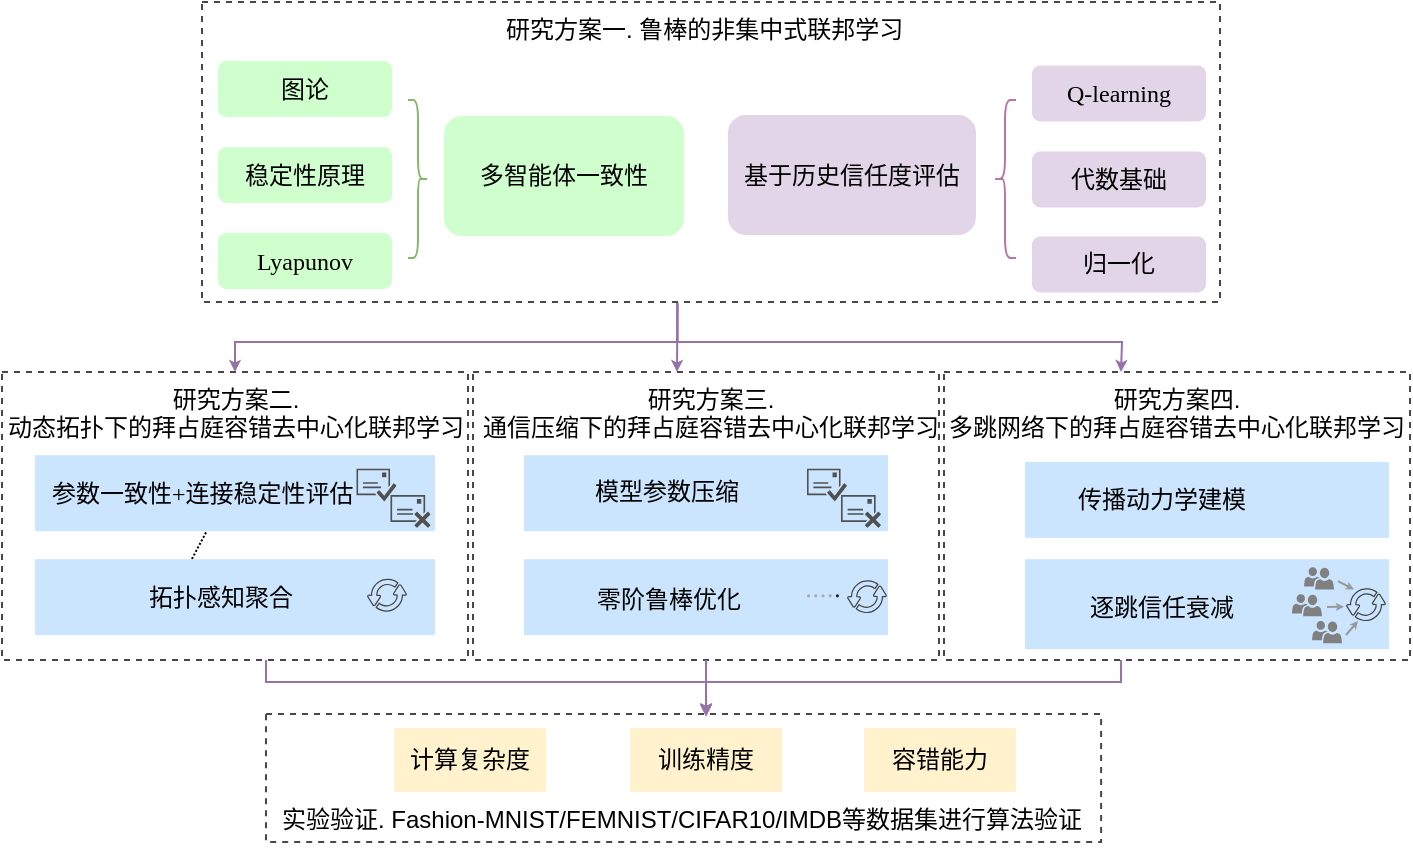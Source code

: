 <mxfile version="28.2.4">
  <diagram name="第 1 页" id="P3lEEP5_8HbprJanwuoM">
    <mxGraphModel dx="784" dy="1184" grid="0" gridSize="10" guides="1" tooltips="1" connect="1" arrows="1" fold="1" page="1" pageScale="1" pageWidth="827" pageHeight="1169" math="0" shadow="0">
      <root>
        <mxCell id="0" />
        <mxCell id="1" parent="0" />
        <mxCell id="M269BNOrMVONHkZ5oo1c-2" value="" style="rounded=0;whiteSpace=wrap;html=1;dashed=1;strokeColor=light-dark(#474747,#FFFFFF);" vertex="1" parent="1">
          <mxGeometry x="517" y="252" width="233" height="144" as="geometry" />
        </mxCell>
        <mxCell id="M269BNOrMVONHkZ5oo1c-1" value="" style="rounded=0;whiteSpace=wrap;html=1;dashed=1;strokeColor=light-dark(#474747,#FFFFFF);" vertex="1" parent="1">
          <mxGeometry x="281.5" y="252" width="233" height="144" as="geometry" />
        </mxCell>
        <mxCell id="21Fkpg5qVAJAVFTfusw3-31" value="" style="rounded=0;whiteSpace=wrap;html=1;dashed=1;strokeColor=light-dark(#474747,#FFFFFF);" parent="1" vertex="1">
          <mxGeometry x="46" y="252" width="233" height="144" as="geometry" />
        </mxCell>
        <mxCell id="21Fkpg5qVAJAVFTfusw3-55" value="" style="rounded=0;whiteSpace=wrap;html=1;dashed=1;strokeColor=light-dark(#474747,#FFFFFF);" parent="1" vertex="1">
          <mxGeometry x="178" y="423" width="417.55" height="64" as="geometry" />
        </mxCell>
        <mxCell id="4K6aIHyUYfTe9VF1dalO-156" style="rounded=0;orthogonalLoop=1;jettySize=auto;html=1;entryX=0.5;entryY=0;entryDx=0;entryDy=0;exitX=0.467;exitY=1.003;exitDx=0;exitDy=0;fillColor=#A680B8;strokeColor=#9673A7;endSize=3;edgeStyle=orthogonalEdgeStyle;exitPerimeter=0;" parent="1" source="21Fkpg5qVAJAVFTfusw3-15" target="21Fkpg5qVAJAVFTfusw3-31" edge="1">
          <mxGeometry relative="1" as="geometry" />
        </mxCell>
        <mxCell id="4K6aIHyUYfTe9VF1dalO-158" style="rounded=0;orthogonalLoop=1;jettySize=auto;html=1;exitX=0.467;exitY=1.005;exitDx=0;exitDy=0;entryX=0.5;entryY=0;entryDx=0;entryDy=0;fillColor=#A680B8;strokeColor=#9673A7;endSize=3;edgeStyle=orthogonalEdgeStyle;exitPerimeter=0;" parent="1" source="21Fkpg5qVAJAVFTfusw3-15" edge="1">
          <mxGeometry relative="1" as="geometry">
            <mxPoint x="605.5" y="252" as="targetPoint" />
          </mxGeometry>
        </mxCell>
        <mxCell id="4K6aIHyUYfTe9VF1dalO-159" style="edgeStyle=orthogonalEdgeStyle;rounded=0;orthogonalLoop=1;jettySize=auto;html=1;entryX=0.5;entryY=0;entryDx=0;entryDy=0;strokeColor=#9673A7;exitX=0.467;exitY=1.002;exitDx=0;exitDy=0;exitPerimeter=0;targetPerimeterSpacing=0;endSize=3;" parent="1" source="21Fkpg5qVAJAVFTfusw3-15" edge="1">
          <mxGeometry relative="1" as="geometry">
            <Array as="points">
              <mxPoint x="383" y="217" />
            </Array>
            <mxPoint x="383.5" y="252" as="targetPoint" />
          </mxGeometry>
        </mxCell>
        <mxCell id="21Fkpg5qVAJAVFTfusw3-15" value="" style="rounded=0;whiteSpace=wrap;html=1;dashed=1;strokeColor=light-dark(#474747,#FFFFFF);" parent="1" vertex="1">
          <mxGeometry x="146" y="67" width="509" height="150" as="geometry" />
        </mxCell>
        <mxCell id="21Fkpg5qVAJAVFTfusw3-3" value="多智能体一致性" style="rounded=1;whiteSpace=wrap;html=1;fillColor=light-dark(#CFFFCC,var(--ge-dark-color, #121212));strokeColor=none;" parent="1" vertex="1">
          <mxGeometry x="267" y="124" width="120" height="60" as="geometry" />
        </mxCell>
        <mxCell id="21Fkpg5qVAJAVFTfusw3-4" value="图论" style="rounded=1;whiteSpace=wrap;html=1;fillColor=light-dark(#CFFFCC,var(--ge-dark-color, #121212));strokeColor=none;fontFamily=Times New Roman;" parent="1" vertex="1">
          <mxGeometry x="154" y="96.5" width="87" height="28" as="geometry" />
        </mxCell>
        <mxCell id="21Fkpg5qVAJAVFTfusw3-5" value="稳定性原理" style="rounded=1;whiteSpace=wrap;html=1;fillColor=light-dark(#CFFFCC,var(--ge-dark-color, #121212));strokeColor=none;fontFamily=Times New Roman;" parent="1" vertex="1">
          <mxGeometry x="154" y="139.5" width="87" height="28" as="geometry" />
        </mxCell>
        <mxCell id="21Fkpg5qVAJAVFTfusw3-6" value="&lt;font face=&quot;Times New Roman&quot;&gt;Lyapunov&lt;/font&gt;" style="rounded=1;whiteSpace=wrap;html=1;fillColor=light-dark(#CFFFCC,var(--ge-dark-color, #121212));strokeColor=none;" parent="1" vertex="1">
          <mxGeometry x="154" y="182.5" width="87" height="28" as="geometry" />
        </mxCell>
        <mxCell id="21Fkpg5qVAJAVFTfusw3-8" value="" style="shape=curlyBracket;whiteSpace=wrap;html=1;rounded=1;flipH=1;labelPosition=right;verticalLabelPosition=middle;align=left;verticalAlign=middle;strokeColor=light-dark(#85B869,#FFFFFF);fontStyle=0" parent="1" vertex="1">
          <mxGeometry x="249" y="116" width="10" height="79" as="geometry" />
        </mxCell>
        <mxCell id="21Fkpg5qVAJAVFTfusw3-9" value="基于历史信任度评估" style="rounded=1;whiteSpace=wrap;html=1;fillColor=light-dark(#E1D5E7,var(--ge-dark-color, #121212));strokeColor=none;" parent="1" vertex="1">
          <mxGeometry x="409" y="123.5" width="124" height="60" as="geometry" />
        </mxCell>
        <mxCell id="21Fkpg5qVAJAVFTfusw3-10" value="" style="shape=curlyBracket;whiteSpace=wrap;html=1;rounded=1;labelPosition=left;verticalLabelPosition=middle;align=right;verticalAlign=middle;strokeColor=light-dark(#B875A0,#FFFFFF);" parent="1" vertex="1">
          <mxGeometry x="542" y="116" width="11" height="79" as="geometry" />
        </mxCell>
        <mxCell id="21Fkpg5qVAJAVFTfusw3-11" value="Q-learning" style="rounded=1;whiteSpace=wrap;html=1;fillColor=#E1D5E7;strokeColor=none;fontFamily=Times New Roman;" parent="1" vertex="1">
          <mxGeometry x="561" y="98.75" width="87" height="28" as="geometry" />
        </mxCell>
        <mxCell id="21Fkpg5qVAJAVFTfusw3-12" value="&lt;font style=&quot;color: rgb(0, 0, 0);&quot;&gt;代数基础&lt;/font&gt;" style="rounded=1;whiteSpace=wrap;html=1;fillColor=#E1D5E7;strokeColor=none;fontFamily=Times New Roman;" parent="1" vertex="1">
          <mxGeometry x="561" y="141.75" width="87" height="28" as="geometry" />
        </mxCell>
        <mxCell id="21Fkpg5qVAJAVFTfusw3-14" value="归一化" style="rounded=1;whiteSpace=wrap;html=1;fillColor=#E1D5E7;strokeColor=none;fontFamily=Times New Roman;" parent="1" vertex="1">
          <mxGeometry x="561" y="184.25" width="87" height="28" as="geometry" />
        </mxCell>
        <mxCell id="21Fkpg5qVAJAVFTfusw3-16" value="研究方案一. 鲁棒的非集中式联邦学习" style="text;whiteSpace=wrap;" parent="1" vertex="1">
          <mxGeometry x="296.3" y="67" width="203.5" height="25" as="geometry" />
        </mxCell>
        <mxCell id="21Fkpg5qVAJAVFTfusw3-34" value="" style="endArrow=none;dashed=1;html=1;dashPattern=1 1;strokeWidth=1;rounded=0;entryX=0.5;entryY=1;entryDx=0;entryDy=0;exitX=0.5;exitY=0;exitDx=0;exitDy=0;endSize=1;startSize=1;jumpSize=1;" parent="1" edge="1">
          <mxGeometry width="50" height="50" relative="1" as="geometry">
            <mxPoint x="133.5" y="359.6" as="sourcePoint" />
            <mxPoint x="160.5" y="308.6" as="targetPoint" />
          </mxGeometry>
        </mxCell>
        <mxCell id="21Fkpg5qVAJAVFTfusw3-37" value="研究方案二.&#xa;动态拓扑下的拜占庭容错去中心化联邦学习" style="text;whiteSpace=wrap;align=center;" parent="1" vertex="1">
          <mxGeometry x="47.5" y="252" width="230" height="38" as="geometry" />
        </mxCell>
        <mxCell id="21Fkpg5qVAJAVFTfusw3-44" value="研究方案三.&#xa;通信压缩下的拜占庭容错去中心化联邦学习" style="text;whiteSpace=wrap;align=center;" parent="1" vertex="1">
          <mxGeometry x="284.48" y="252" width="232.52" height="40" as="geometry" />
        </mxCell>
        <mxCell id="21Fkpg5qVAJAVFTfusw3-52" value="计算复杂度" style="rounded=0;whiteSpace=wrap;html=1;fillColor=#FFF2CC;strokeColor=none;" parent="1" vertex="1">
          <mxGeometry x="242.05" y="430" width="76" height="32" as="geometry" />
        </mxCell>
        <mxCell id="21Fkpg5qVAJAVFTfusw3-53" value="&lt;font style=&quot;color: rgb(0, 0, 0);&quot;&gt;容错能力&lt;/font&gt;" style="rounded=0;whiteSpace=wrap;html=1;fillColor=#FFF2CC;strokeColor=none;" parent="1" vertex="1">
          <mxGeometry x="477.05" y="430" width="76" height="32" as="geometry" />
        </mxCell>
        <mxCell id="21Fkpg5qVAJAVFTfusw3-54" value="训练精度" style="rounded=0;whiteSpace=wrap;html=1;fillColor=#FFF2CC;strokeColor=none;" parent="1" vertex="1">
          <mxGeometry x="360.05" y="430" width="76" height="32" as="geometry" />
        </mxCell>
        <mxCell id="21Fkpg5qVAJAVFTfusw3-56" value="实验验证. Fashion-MNIST/FEMNIST/CIFAR10/IMDB等数据集进行算法验证" style="text;whiteSpace=wrap;" parent="1" vertex="1">
          <mxGeometry x="184" y="462" width="445.64" height="27" as="geometry" />
        </mxCell>
        <mxCell id="4K6aIHyUYfTe9VF1dalO-3" value="研究方案四.&#xa;多跳网络下的拜占庭容错去中心化联邦学习" style="text;whiteSpace=wrap;align=center;" parent="1" vertex="1">
          <mxGeometry x="518" y="252" width="231" height="40" as="geometry" />
        </mxCell>
        <mxCell id="4K6aIHyUYfTe9VF1dalO-6" value="" style="rounded=0;whiteSpace=wrap;html=1;fillColor=light-dark(#CCE5FF,var(--ge-dark-color, #121212));strokeColor=none;fontFamily=Times New Roman;" parent="1" vertex="1">
          <mxGeometry x="307" y="293.6" width="182" height="38" as="geometry" />
        </mxCell>
        <mxCell id="4K6aIHyUYfTe9VF1dalO-7" value="" style="rounded=0;whiteSpace=wrap;html=1;fillColor=light-dark(#CCE5FF,var(--ge-dark-color, #121212));strokeColor=none;fontFamily=Times New Roman;" parent="1" vertex="1">
          <mxGeometry x="307" y="345.6" width="182" height="38" as="geometry" />
        </mxCell>
        <mxCell id="4K6aIHyUYfTe9VF1dalO-103" value="&lt;span style=&quot;color: rgb(0, 0, 0); font-family: &amp;quot;Times New Roman&amp;quot;; font-size: 12px; font-style: normal; font-variant-ligatures: normal; font-variant-caps: normal; font-weight: 400; letter-spacing: normal; orphans: 2; text-indent: 0px; text-transform: none; widows: 2; word-spacing: 0px; -webkit-text-stroke-width: 0px; white-space: normal; text-decoration-thickness: initial; text-decoration-style: initial; text-decoration-color: initial; float: none; display: inline !important;&quot;&gt;模型参数压缩&lt;/span&gt;" style="text;whiteSpace=wrap;html=1;fillColor=none;align=center;" parent="1" vertex="1">
          <mxGeometry x="334.35" y="298.25" width="89.4" height="26.25" as="geometry" />
        </mxCell>
        <mxCell id="4K6aIHyUYfTe9VF1dalO-104" value="&lt;span style=&quot;color: rgb(0, 0, 0); font-family: &amp;quot;Times New Roman&amp;quot;; font-size: 12px; font-style: normal; font-variant-ligatures: normal; font-variant-caps: normal; font-weight: 400; letter-spacing: normal; orphans: 2; text-indent: 0px; text-transform: none; widows: 2; word-spacing: 0px; -webkit-text-stroke-width: 0px; white-space: normal; text-decoration-thickness: initial; text-decoration-style: initial; text-decoration-color: initial; float: none; display: inline !important;&quot;&gt;零阶鲁棒优化&lt;/span&gt;" style="text;whiteSpace=wrap;html=1;align=center;" parent="1" vertex="1">
          <mxGeometry x="309.6" y="351.5" width="138.9" height="26.2" as="geometry" />
        </mxCell>
        <mxCell id="4K6aIHyUYfTe9VF1dalO-116" value="" style="html=1;verticalLabelPosition=bottom;labelBackgroundColor=#ffffff;verticalAlign=top;shadow=0;dashed=0;strokeWidth=1;shape=mxgraph.ios7ui.pageControl;fillColor=#222222;strokeColor=#aaaaaa;sketch=0;" parent="1" vertex="1">
          <mxGeometry x="448.5" y="361.4" width="16" height="5" as="geometry" />
        </mxCell>
        <mxCell id="4K6aIHyUYfTe9VF1dalO-123" value="" style="rounded=0;whiteSpace=wrap;html=1;fillColor=light-dark(#CCE5FF,var(--ge-dark-color, #121212));strokeColor=none;fontFamily=Times New Roman;" parent="1" vertex="1">
          <mxGeometry x="62.5" y="293.6" width="200" height="38" as="geometry" />
        </mxCell>
        <mxCell id="4K6aIHyUYfTe9VF1dalO-124" value="" style="rounded=0;whiteSpace=wrap;html=1;fillColor=light-dark(#CCE5FF,var(--ge-dark-color, #121212));strokeColor=none;fontFamily=Times New Roman;" parent="1" vertex="1">
          <mxGeometry x="62.5" y="345.6" width="200" height="38" as="geometry" />
        </mxCell>
        <mxCell id="4K6aIHyUYfTe9VF1dalO-125" value="" style="rounded=0;whiteSpace=wrap;html=1;fillColor=light-dark(#CCE5FF,var(--ge-dark-color, #121212));strokeColor=none;fontFamily=Times New Roman;" parent="1" vertex="1">
          <mxGeometry x="557.5" y="296.95" width="182" height="38" as="geometry" />
        </mxCell>
        <mxCell id="4K6aIHyUYfTe9VF1dalO-126" value="" style="rounded=0;whiteSpace=wrap;html=1;fillColor=light-dark(#CCE5FF,var(--ge-dark-color, #121212));strokeColor=none;fontFamily=Times New Roman;" parent="1" vertex="1">
          <mxGeometry x="557.5" y="345.6" width="182" height="45" as="geometry" />
        </mxCell>
        <mxCell id="4K6aIHyUYfTe9VF1dalO-127" value="&lt;span style=&quot;color: rgb(0, 0, 0); font-family: &amp;quot;Times New Roman&amp;quot;; font-size: 12px; font-style: normal; font-variant-ligatures: normal; font-variant-caps: normal; font-weight: 400; letter-spacing: normal; orphans: 2; text-align: center; text-indent: 0px; text-transform: none; widows: 2; word-spacing: 0px; -webkit-text-stroke-width: 0px; white-space: normal; text-decoration-thickness: initial; text-decoration-style: initial; text-decoration-color: initial; float: none; display: inline !important;&quot;&gt;参数一致性+连接稳定性评估&lt;/span&gt;" style="text;whiteSpace=wrap;html=1;fillColor=none;" parent="1" vertex="1">
          <mxGeometry x="68.55" y="298.9" width="159.95" height="27.4" as="geometry" />
        </mxCell>
        <mxCell id="4K6aIHyUYfTe9VF1dalO-128" value="&lt;span style=&quot;color: rgb(0, 0, 0); font-family: &amp;quot;Times New Roman&amp;quot;; font-size: 12px; font-style: normal; font-variant-ligatures: normal; font-variant-caps: normal; font-weight: 400; letter-spacing: normal; orphans: 2; text-indent: 0px; text-transform: none; widows: 2; word-spacing: 0px; -webkit-text-stroke-width: 0px; white-space: normal; text-decoration-thickness: initial; text-decoration-style: initial; text-decoration-color: initial; float: none; display: inline !important;&quot;&gt;拓扑感知聚合&lt;/span&gt;" style="text;whiteSpace=wrap;html=1;fillColor=none;align=center;" parent="1" vertex="1">
          <mxGeometry x="103" y="351.05" width="104.7" height="25.7" as="geometry" />
        </mxCell>
        <mxCell id="4K6aIHyUYfTe9VF1dalO-129" value="&lt;span style=&quot;color: rgb(0, 0, 0); font-family: &amp;quot;Times New Roman&amp;quot;; font-size: 12px; font-style: normal; font-variant-ligatures: normal; font-variant-caps: normal; font-weight: 400; letter-spacing: normal; orphans: 2; text-indent: 0px; text-transform: none; widows: 2; word-spacing: 0px; -webkit-text-stroke-width: 0px; white-space: normal; text-decoration-thickness: initial; text-decoration-style: initial; text-decoration-color: initial; float: none; display: inline !important;&quot;&gt;传播动力学建模&lt;/span&gt;" style="text;whiteSpace=wrap;html=1;fillColor=none;align=center;" parent="1" vertex="1">
          <mxGeometry x="574.94" y="302.25" width="102" height="26.4" as="geometry" />
        </mxCell>
        <mxCell id="4K6aIHyUYfTe9VF1dalO-131" value="&lt;div style=&quot;&quot;&gt;&lt;font face=&quot;Times New Roman&quot;&gt;逐跳信任衰减&lt;/font&gt;&lt;/div&gt;" style="text;whiteSpace=wrap;html=1;fillColor=none;align=center;" parent="1" vertex="1">
          <mxGeometry x="576.0" y="355.5" width="99.88" height="26.4" as="geometry" />
        </mxCell>
        <mxCell id="4K6aIHyUYfTe9VF1dalO-138" value="" style="shape=image;html=1;verticalAlign=top;verticalLabelPosition=bottom;labelBackgroundColor=#ffffff;imageAspect=0;aspect=fixed;image=https://cdn2.iconfinder.com/data/icons/competitive-strategy-and-corporate-training/512/736_Efficiency_management_processing_productivity_project_Business_Management-128.png;fillColor=#666666;" parent="1" vertex="1">
          <mxGeometry x="704" y="304.95" width="21" height="21" as="geometry" />
        </mxCell>
        <mxCell id="4K6aIHyUYfTe9VF1dalO-140" value="" style="sketch=0;pointerEvents=1;shadow=0;dashed=0;html=1;strokeColor=none;fillColor=#505050;labelPosition=center;verticalLabelPosition=bottom;verticalAlign=top;outlineConnect=0;align=center;shape=mxgraph.office.concepts.email_approved;aspect=fixed;" parent="1" vertex="1">
          <mxGeometry x="223.25" y="300.35" width="20" height="16.43" as="geometry" />
        </mxCell>
        <mxCell id="4K6aIHyUYfTe9VF1dalO-141" value="" style="sketch=0;pointerEvents=1;shadow=0;dashed=0;html=1;strokeColor=none;fillColor=#505050;labelPosition=center;verticalLabelPosition=bottom;verticalAlign=top;outlineConnect=0;align=center;shape=mxgraph.office.concepts.email_rejected;aspect=fixed;" parent="1" vertex="1">
          <mxGeometry x="240.25" y="313.52" width="20" height="16.36" as="geometry" />
        </mxCell>
        <mxCell id="4K6aIHyUYfTe9VF1dalO-142" value="" style="sketch=0;pointerEvents=1;shadow=0;dashed=0;html=1;strokeColor=none;fillColor=#505050;labelPosition=center;verticalLabelPosition=bottom;verticalAlign=top;outlineConnect=0;align=center;shape=mxgraph.office.concepts.email_approved;aspect=fixed;" parent="1" vertex="1">
          <mxGeometry x="448.5" y="300.35" width="20" height="16.43" as="geometry" />
        </mxCell>
        <mxCell id="4K6aIHyUYfTe9VF1dalO-143" value="" style="sketch=0;pointerEvents=1;shadow=0;dashed=0;html=1;strokeColor=none;fillColor=#505050;labelPosition=center;verticalLabelPosition=bottom;verticalAlign=top;outlineConnect=0;align=center;shape=mxgraph.office.concepts.email_rejected;aspect=fixed;" parent="1" vertex="1">
          <mxGeometry x="465.5" y="313.52" width="20" height="16.36" as="geometry" />
        </mxCell>
        <mxCell id="4K6aIHyUYfTe9VF1dalO-145" value="" style="sketch=0;pointerEvents=1;shadow=0;dashed=0;html=1;strokeColor=none;fillColor=#434445;aspect=fixed;labelPosition=center;verticalLabelPosition=bottom;verticalAlign=top;align=center;outlineConnect=0;shape=mxgraph.vvd.business_continuity_data_protection;" parent="1" vertex="1">
          <mxGeometry x="228.5" y="355.3" width="20" height="17.2" as="geometry" />
        </mxCell>
        <mxCell id="4K6aIHyUYfTe9VF1dalO-146" value="" style="sketch=0;pointerEvents=1;shadow=0;dashed=0;html=1;strokeColor=none;fillColor=#434445;aspect=fixed;labelPosition=center;verticalLabelPosition=bottom;verticalAlign=top;align=center;outlineConnect=0;shape=mxgraph.vvd.business_continuity_data_protection;" parent="1" vertex="1">
          <mxGeometry x="468.5" y="356" width="20" height="17.2" as="geometry" />
        </mxCell>
        <mxCell id="4K6aIHyUYfTe9VF1dalO-147" value="" style="sketch=0;pointerEvents=1;shadow=0;dashed=0;html=1;strokeColor=none;fillColor=#434445;aspect=fixed;labelPosition=center;verticalLabelPosition=bottom;verticalAlign=top;align=center;outlineConnect=0;shape=mxgraph.vvd.business_continuity_data_protection;" parent="1" vertex="1">
          <mxGeometry x="718" y="360" width="20" height="17.2" as="geometry" />
        </mxCell>
        <mxCell id="4K6aIHyUYfTe9VF1dalO-148" value="" style="sketch=0;pointerEvents=1;shadow=0;dashed=0;html=1;strokeColor=none;labelPosition=center;verticalLabelPosition=bottom;verticalAlign=top;align=center;fillColor=#808080;shape=mxgraph.mscae.intune.user_group;aspect=fixed;" parent="1" vertex="1">
          <mxGeometry x="697" y="349.6" width="15" height="11.1" as="geometry" />
        </mxCell>
        <mxCell id="4K6aIHyUYfTe9VF1dalO-149" value="" style="sketch=0;pointerEvents=1;shadow=0;dashed=0;html=1;strokeColor=none;labelPosition=center;verticalLabelPosition=bottom;verticalAlign=top;align=center;fillColor=#808080;shape=mxgraph.mscae.intune.user_group;aspect=fixed;" parent="1" vertex="1">
          <mxGeometry x="691" y="363.05" width="15" height="11.1" as="geometry" />
        </mxCell>
        <mxCell id="4K6aIHyUYfTe9VF1dalO-150" value="" style="sketch=0;pointerEvents=1;shadow=0;dashed=0;html=1;strokeColor=none;labelPosition=center;verticalLabelPosition=bottom;verticalAlign=top;align=center;fillColor=#808080;shape=mxgraph.mscae.intune.user_group;aspect=fixed;" parent="1" vertex="1">
          <mxGeometry x="701" y="376.5" width="15" height="11.1" as="geometry" />
        </mxCell>
        <mxCell id="4K6aIHyUYfTe9VF1dalO-152" value="" style="endArrow=classic;html=1;rounded=0;endSize=1;strokeColor=#999999;" parent="1" edge="1">
          <mxGeometry width="50" height="50" relative="1" as="geometry">
            <mxPoint x="714" y="356.6" as="sourcePoint" />
            <mxPoint x="722" y="360.7" as="targetPoint" />
          </mxGeometry>
        </mxCell>
        <mxCell id="4K6aIHyUYfTe9VF1dalO-153" value="" style="endArrow=classic;html=1;rounded=0;endSize=1;strokeColor=#999999;" parent="1" edge="1">
          <mxGeometry width="50" height="50" relative="1" as="geometry">
            <mxPoint x="708.5" y="369.48" as="sourcePoint" />
            <mxPoint x="717" y="369.4" as="targetPoint" />
          </mxGeometry>
        </mxCell>
        <mxCell id="4K6aIHyUYfTe9VF1dalO-154" value="" style="endArrow=classic;html=1;rounded=0;endSize=1;strokeColor=#999999;" parent="1" edge="1">
          <mxGeometry width="50" height="50" relative="1" as="geometry">
            <mxPoint x="718" y="383.5" as="sourcePoint" />
            <mxPoint x="724" y="376.5" as="targetPoint" />
          </mxGeometry>
        </mxCell>
        <mxCell id="4K6aIHyUYfTe9VF1dalO-164" style="edgeStyle=orthogonalEdgeStyle;rounded=0;orthogonalLoop=1;jettySize=auto;html=1;strokeColor=#9673A7;endSize=3;" parent="1" edge="1">
          <mxGeometry relative="1" as="geometry">
            <Array as="points">
              <mxPoint x="605" y="407" />
              <mxPoint x="398" y="407" />
              <mxPoint x="398" y="423" />
            </Array>
            <mxPoint x="605.486" y="396" as="sourcePoint" />
            <mxPoint x="398" y="424" as="targetPoint" />
          </mxGeometry>
        </mxCell>
        <mxCell id="4K6aIHyUYfTe9VF1dalO-165" style="edgeStyle=orthogonalEdgeStyle;rounded=0;orthogonalLoop=1;jettySize=auto;html=1;strokeColor=#9673A7;endSize=3;entryX=0.527;entryY=0.021;entryDx=0;entryDy=0;entryPerimeter=0;" parent="1" source="21Fkpg5qVAJAVFTfusw3-31" target="21Fkpg5qVAJAVFTfusw3-55" edge="1">
          <mxGeometry relative="1" as="geometry">
            <Array as="points">
              <mxPoint x="178" y="407" />
              <mxPoint x="398" y="407" />
            </Array>
            <mxPoint x="383" y="423" as="targetPoint" />
          </mxGeometry>
        </mxCell>
        <mxCell id="M269BNOrMVONHkZ5oo1c-3" style="edgeStyle=orthogonalEdgeStyle;rounded=0;orthogonalLoop=1;jettySize=auto;html=1;entryX=0.527;entryY=0.009;entryDx=0;entryDy=0;entryPerimeter=0;strokeColor=#9673A7;startSize=3;endSize=3;" edge="1" parent="1" source="M269BNOrMVONHkZ5oo1c-1" target="21Fkpg5qVAJAVFTfusw3-55">
          <mxGeometry relative="1" as="geometry" />
        </mxCell>
      </root>
    </mxGraphModel>
  </diagram>
</mxfile>
